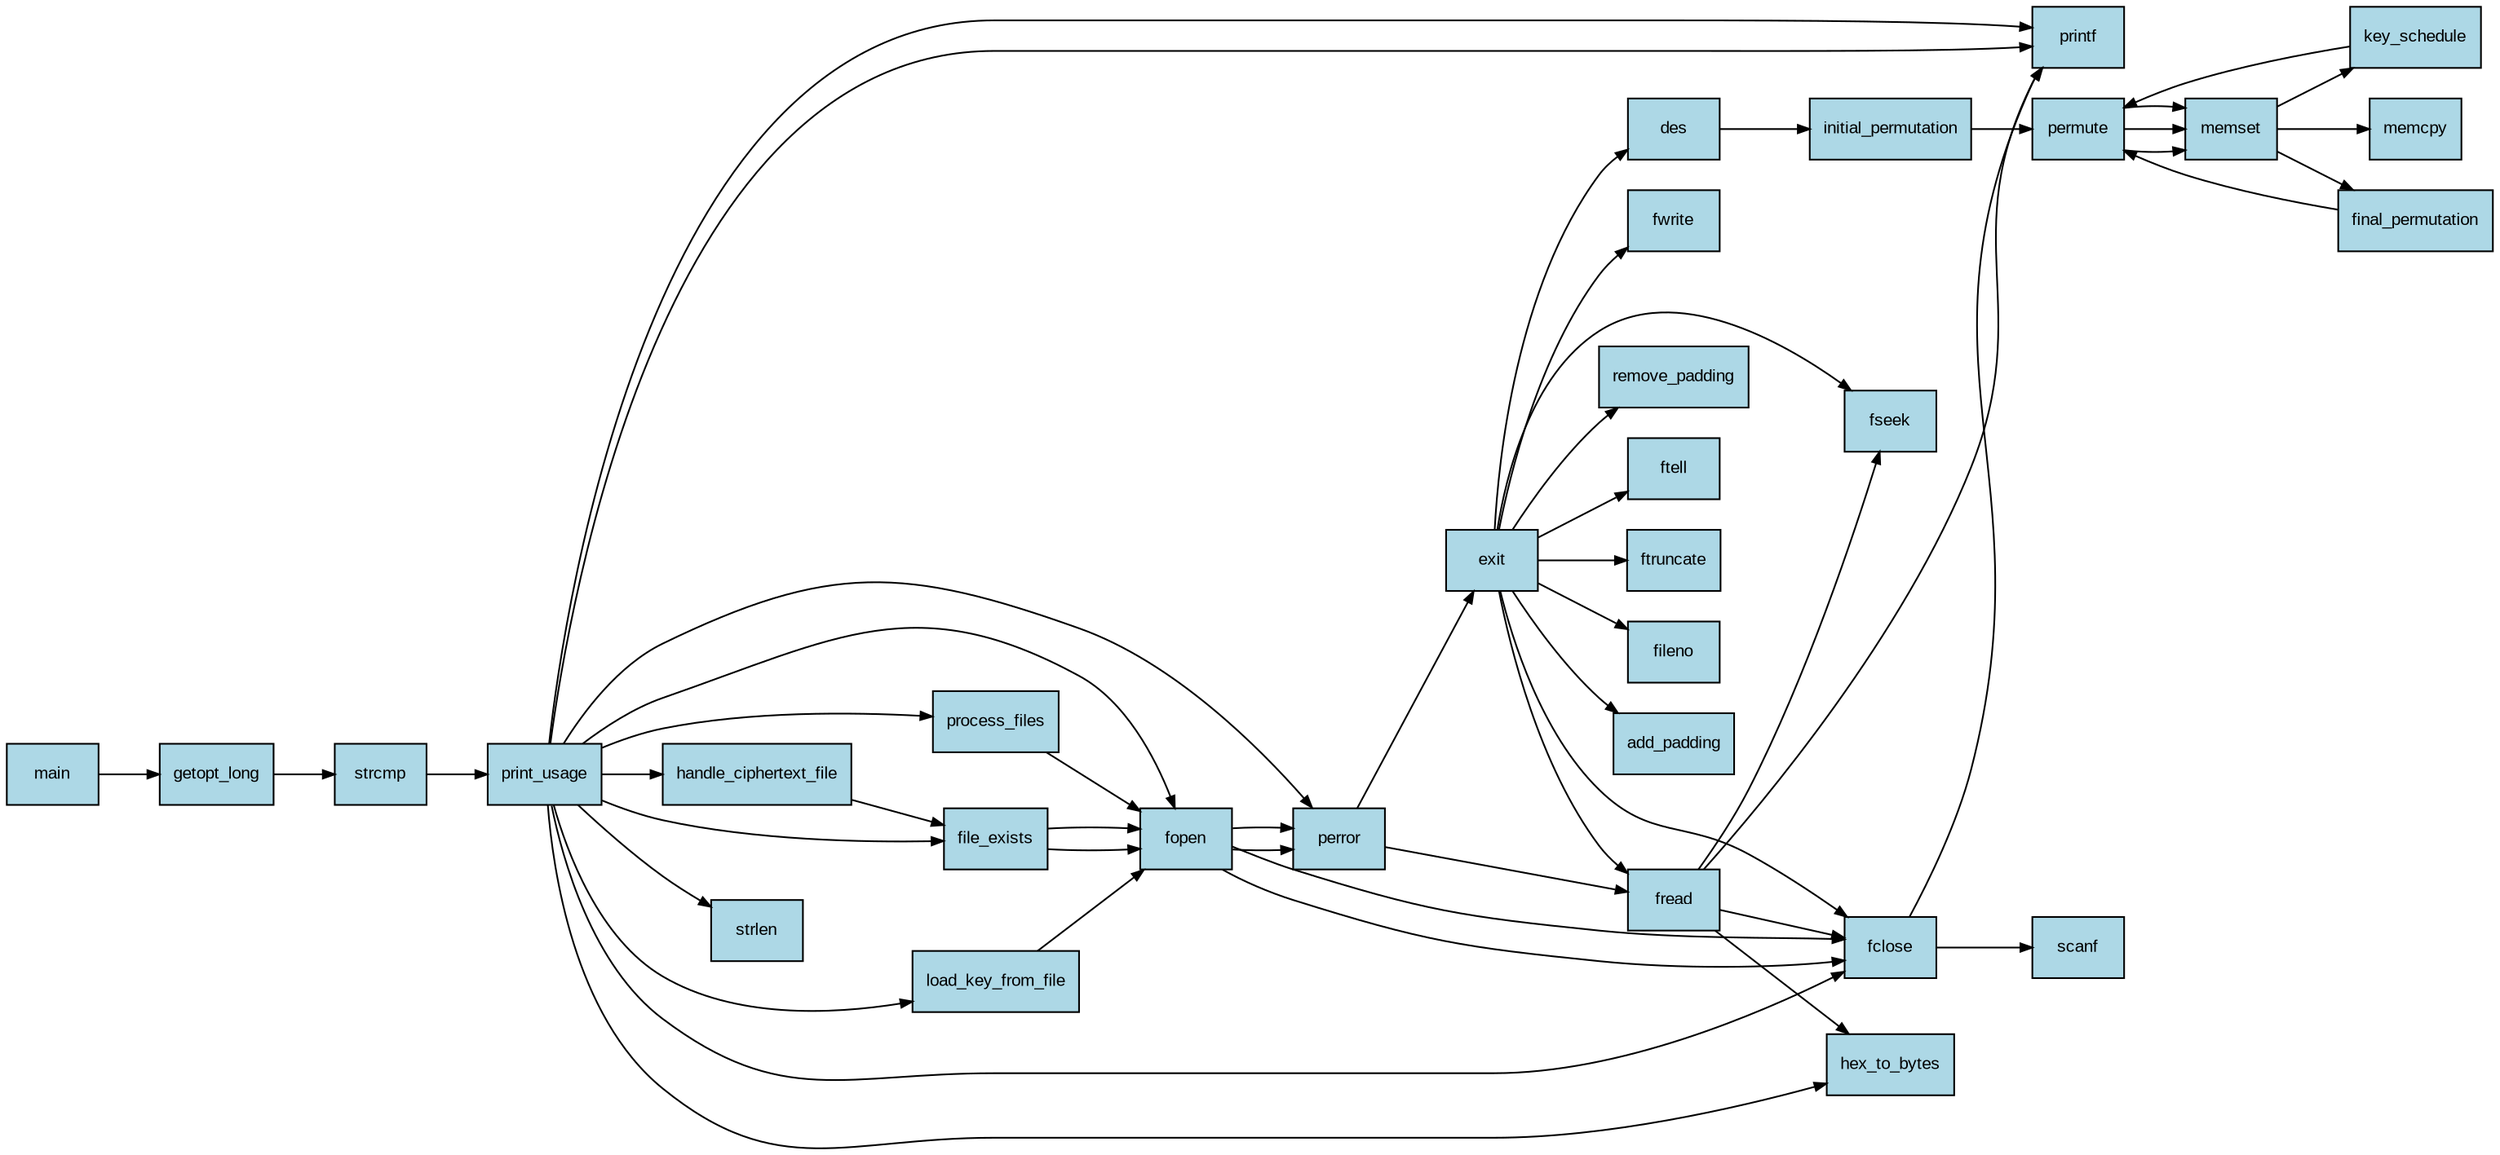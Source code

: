 digraph CallGraph {
    rankdir=LR;
    node [shape=box, style=filled, fillcolor=lightblue, fontname=Arial, fontsize=10];
    edge [color=black, arrowsize=0.7];
    "main" -> "getopt_long";
    "getopt_long" -> "strcmp";
    "strcmp" -> "print_usage";
    "print_usage" -> "printf";
    "print_usage" -> "printf";
    "print_usage" -> "load_key_from_file";
    "load_key_from_file" -> "fopen";
    "fopen" -> "perror";
    "perror" -> "fread";
    "fread" -> "fclose";
    "fread" -> "fseek";
    "fread" -> "hex_to_bytes";
    "fread" -> "printf";
    "print_usage" -> "strlen";
    "print_usage" -> "hex_to_bytes";
    "print_usage" -> "file_exists";
    "file_exists" -> "fopen";
    "fopen" -> "fclose";
    "print_usage" -> "handle_ciphertext_file";
    "handle_ciphertext_file" -> "file_exists";
    "file_exists" -> "fopen";
    "fopen" -> "fclose";
    "fclose" -> "printf";
    "fclose" -> "scanf";
    "print_usage" -> "fopen";
    "print_usage" -> "perror";
    "print_usage" -> "fclose";
    "print_usage" -> "process_files";
    "process_files" -> "fopen";
    "fopen" -> "perror";
    "perror" -> "exit";
    "exit" -> "fclose";
    "exit" -> "fread";
    "exit" -> "add_padding";
    "exit" -> "des";
    "des" -> "initial_permutation";
    "initial_permutation" -> "permute";
    "permute" -> "memset";
    "memset" -> "memcpy";
    "memset" -> "key_schedule";
    "key_schedule" -> "permute";
    "permute" -> "memset";
    "memset" -> "final_permutation";
    "final_permutation" -> "permute";
    "permute" -> "memset";
    "exit" -> "fwrite";
    "exit" -> "fseek";
    "exit" -> "remove_padding";
    "exit" -> "ftell";
    "exit" -> "ftruncate";
    "exit" -> "fileno";
}
